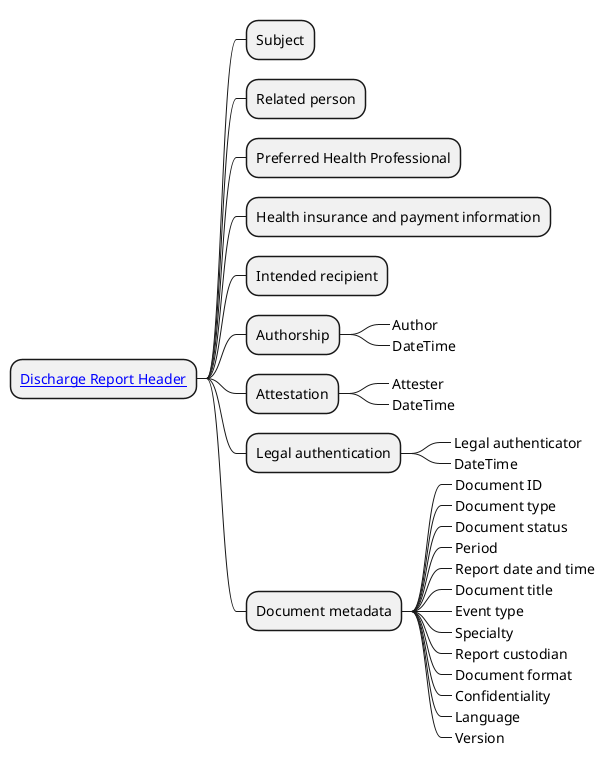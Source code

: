 @startmindmap
skinparam topurl StructureDefinition-
* [[EHDSDischargeReportHeader.html Discharge Report Header]]
** Subject
** Related person
** Preferred Health Professional
** Health insurance and payment information
** Intended recipient
** Authorship
***_ Author
***_ DateTime
** Attestation
***_ Attester
***_ DateTime
** Legal authentication
***_ Legal authenticator
***_ DateTime
** Document metadata
***_ Document ID
***_ Document type
***_ Document status
***_ Period
***_ Report date and time
***_ Document title
***_ Event type
***_ Specialty
***_ Report custodian
***_ Document format
***_ Confidentiality
***_ Language
***_ Version
/' ** Knowledge resources
***_ External reference
***_ Related with
 '/
 @endmindmap